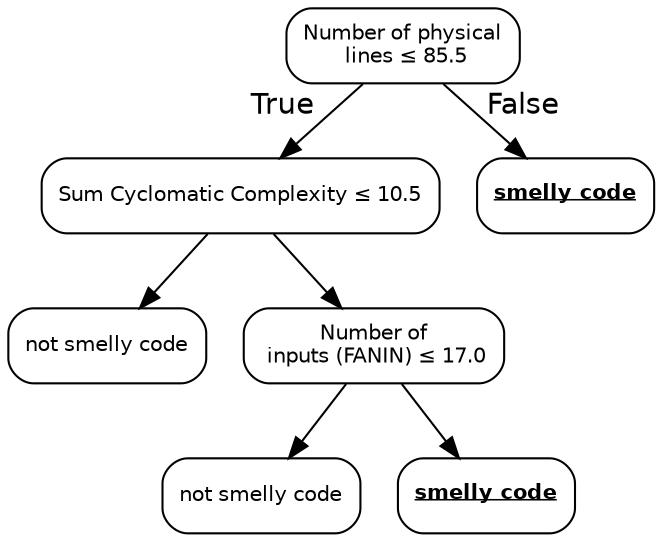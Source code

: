 digraph Tree {
node [color="black", fontname=helvetica, shape=box, style="rounded", width=0.5, fontsize=10];
edge [fontname=helvetica];
0 [label=<Number of physical<br/> lines &le; 85.5>];
1 [label=<Sum Cyclomatic Complexity &le; 10.5>];
0 -> 1  [headlabel="True", labelangle=45, labeldistance="2.5"];
3 [label=<not smelly code>];
1 -> 3;
4 [label=<Number of<br/> inputs (FANIN) &le; 17.0>];
1 -> 4;
5 [label=<not smelly code>];
4 -> 5;
6 [label=<<u><b>smelly code</b></u>>];
4 -> 6;
2 [label=<<u><b>smelly code</b></u>>];
0 -> 2  [headlabel="False", labelangle="-45", labeldistance="2.5"];
}
